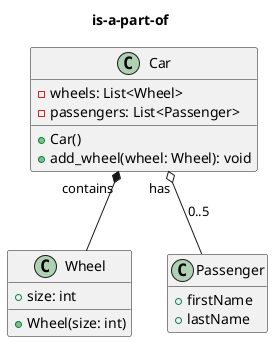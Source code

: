 @startuml
title is-a-part-of

class Wheel 
{
    + size: int
    + Wheel(size: int)
}

class Car {
    - wheels: List<Wheel>
    - passengers: List<Passenger>
    + Car()
    + add_wheel(wheel: Wheel): void
}

class Passenger
{
    + firstName
    + lastName
}

Car "contains" *-down- Wheel
Car "has" o-down- Passenger : 0..5

hide empty members
@enduml